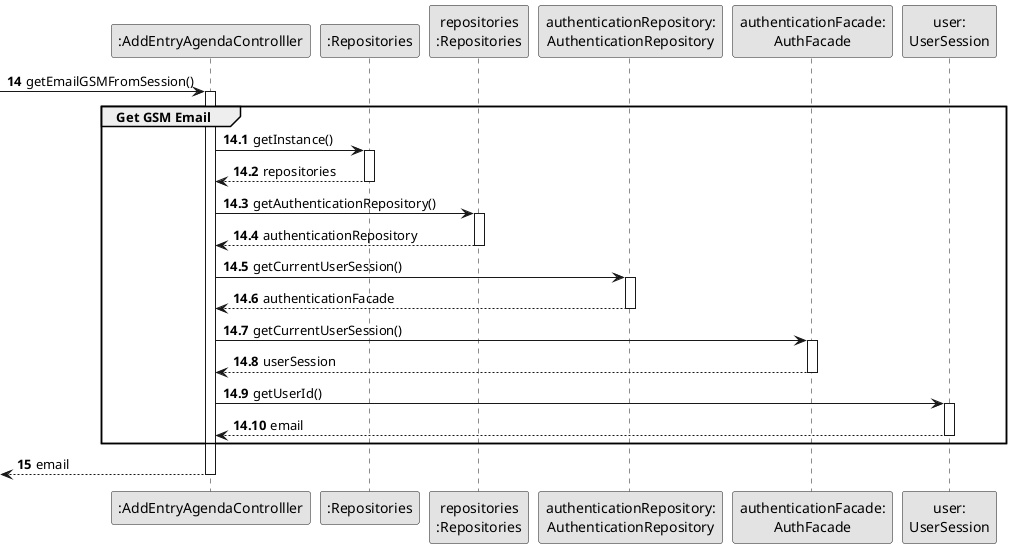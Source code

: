 @startuml
skinparam monochrome true
skinparam packageStyle rectangle
skinparam shadowing false

autonumber

'hide footbox

participant ":AddEntryAgendaControlller" as CTRL
participant ":Repositories" as REP
participant "repositories\n:Repositories" as REPS
participant "authenticationRepository:\nAuthenticationRepository" as authentication
participant "authenticationFacade:\nAuthFacade" as authFacade
participant "user:\nUserSession" as user

autonumber 14

 -> CTRL : getEmailGSMFromSession()
autonumber 14.1
activate CTRL
    group Get GSM Email

            CTRL -> REP: getInstance()
            activate REP

            REP --> CTRL: repositories
            deactivate REP

            CTRL -> REPS: getAuthenticationRepository()
            activate REPS

            REPS --> CTRL: authenticationRepository
            deactivate REPS

            CTRL -> authentication: getCurrentUserSession()
            activate authentication

            authentication --> CTRL: authenticationFacade
            deactivate authentication

            CTRL -> authFacade: getCurrentUserSession()
            activate authFacade

            authFacade --> CTRL: userSession
            deactivate authFacade

            CTRL -> user: getUserId()
            activate user

            user --> CTRL: email
            deactivate user

    end
    autonumber 15
    <-- CTRL  : email
deactivate CTRL

@enduml